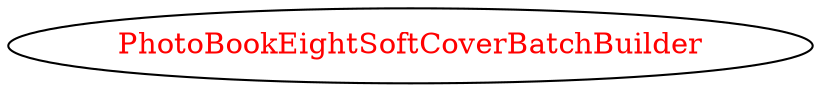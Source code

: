 digraph dependencyGraph {
 concentrate=true;
 ranksep="2.0";
 rankdir="LR"; 
 splines="ortho";
"PhotoBookEightSoftCoverBatchBuilder" [fontcolor="red"];
}